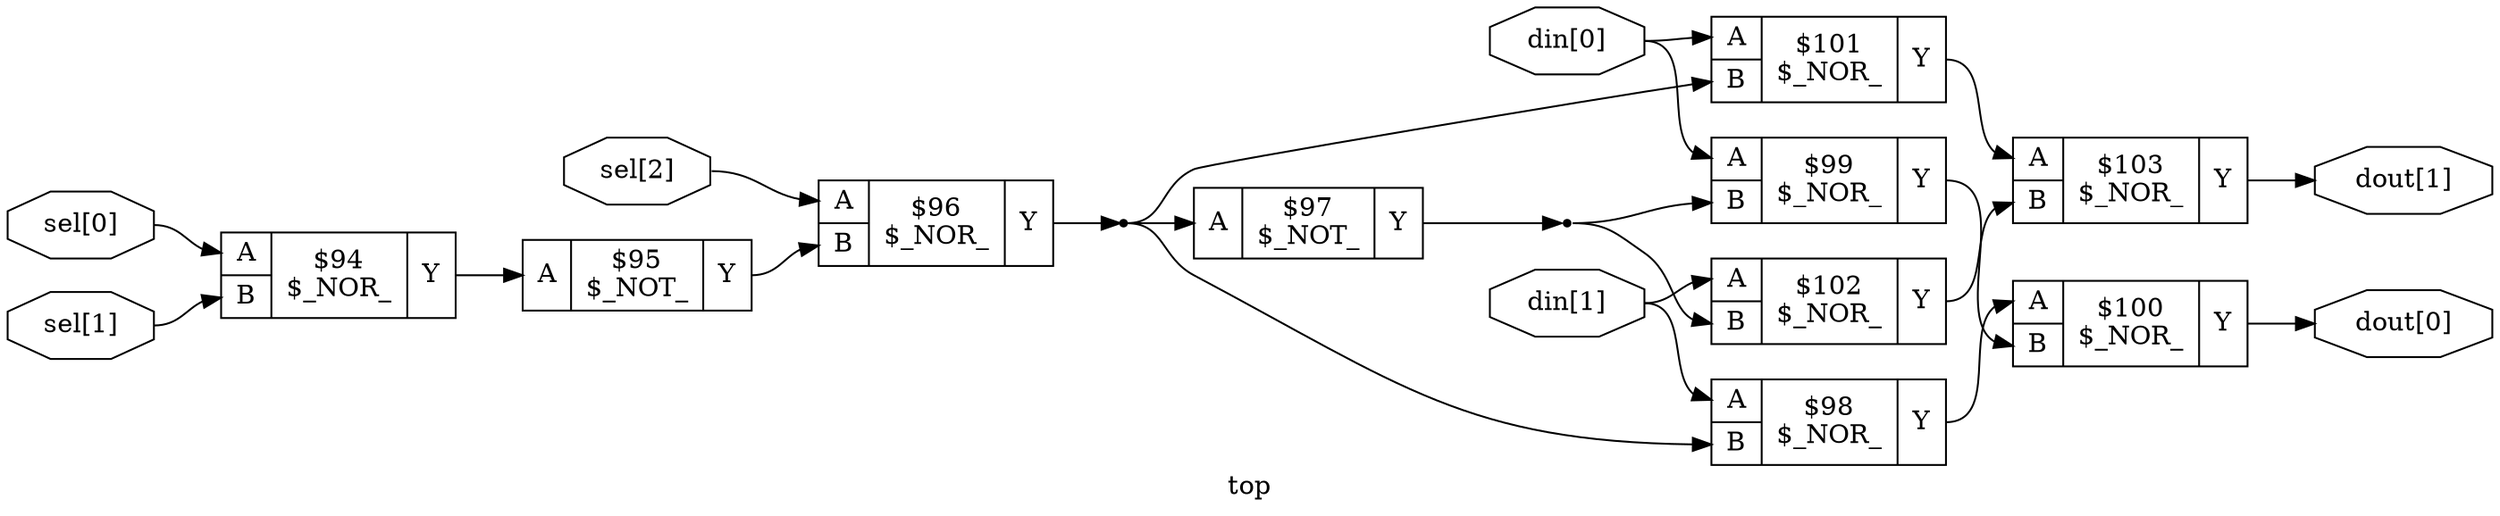 digraph "top" {
label="top";
rankdir="LR";
remincross=true;
n9 [ shape=octagon, label="din[0]", color="black", fontcolor="black"];
n10 [ shape=octagon, label="din[1]", color="black", fontcolor="black"];
n11 [ shape=octagon, label="dout[0]", color="black", fontcolor="black"];
n12 [ shape=octagon, label="dout[1]", color="black", fontcolor="black"];
n13 [ shape=octagon, label="sel[0]", color="black", fontcolor="black"];
n14 [ shape=octagon, label="sel[1]", color="black", fontcolor="black"];
n15 [ shape=octagon, label="sel[2]", color="black", fontcolor="black"];
c19 [ shape=record, label="{{<p16> A|<p17> B}|$100\n$_NOR_|{<p18> Y}}",  ];
c20 [ shape=record, label="{{<p16> A|<p17> B}|$101\n$_NOR_|{<p18> Y}}",  ];
c21 [ shape=record, label="{{<p16> A|<p17> B}|$102\n$_NOR_|{<p18> Y}}",  ];
c22 [ shape=record, label="{{<p16> A|<p17> B}|$103\n$_NOR_|{<p18> Y}}",  ];
c23 [ shape=record, label="{{<p16> A|<p17> B}|$94\n$_NOR_|{<p18> Y}}",  ];
c24 [ shape=record, label="{{<p16> A}|$95\n$_NOT_|{<p18> Y}}",  ];
c25 [ shape=record, label="{{<p16> A|<p17> B}|$96\n$_NOR_|{<p18> Y}}",  ];
c26 [ shape=record, label="{{<p16> A}|$97\n$_NOT_|{<p18> Y}}",  ];
c27 [ shape=record, label="{{<p16> A|<p17> B}|$98\n$_NOR_|{<p18> Y}}",  ];
c28 [ shape=record, label="{{<p16> A|<p17> B}|$99\n$_NOR_|{<p18> Y}}",  ];
n1 [ shape=point ];
c25:p18:e -> n1:w [color="black", fontcolor="black", label=""];
n1:e -> c20:p17:w [color="black", fontcolor="black", label=""];
n1:e -> c26:p16:w [color="black", fontcolor="black", label=""];
n1:e -> c27:p17:w [color="black", fontcolor="black", label=""];
n10:e -> c21:p16:w [color="black", fontcolor="black", label=""];
n10:e -> c27:p16:w [color="black", fontcolor="black", label=""];
c19:p18:e -> n11:w [color="black", fontcolor="black", label=""];
c22:p18:e -> n12:w [color="black", fontcolor="black", label=""];
n13:e -> c23:p16:w [color="black", fontcolor="black", label=""];
n14:e -> c23:p17:w [color="black", fontcolor="black", label=""];
n15:e -> c25:p16:w [color="black", fontcolor="black", label=""];
n2 [ shape=point ];
c26:p18:e -> n2:w [color="black", fontcolor="black", label=""];
n2:e -> c21:p17:w [color="black", fontcolor="black", label=""];
n2:e -> c28:p17:w [color="black", fontcolor="black", label=""];
c27:p18:e -> c19:p16:w [color="black", fontcolor="black", label=""];
c28:p18:e -> c19:p17:w [color="black", fontcolor="black", label=""];
c20:p18:e -> c22:p16:w [color="black", fontcolor="black", label=""];
c21:p18:e -> c22:p17:w [color="black", fontcolor="black", label=""];
c23:p18:e -> c24:p16:w [color="black", fontcolor="black", label=""];
c24:p18:e -> c25:p17:w [color="black", fontcolor="black", label=""];
n9:e -> c20:p16:w [color="black", fontcolor="black", label=""];
n9:e -> c28:p16:w [color="black", fontcolor="black", label=""];
}
